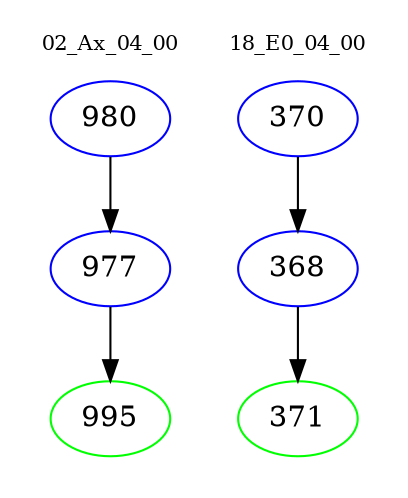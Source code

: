 digraph{
subgraph cluster_0 {
color = white
label = "02_Ax_04_00";
fontsize=10;
T0_980 [label="980", color="blue"]
T0_980 -> T0_977 [color="black"]
T0_977 [label="977", color="blue"]
T0_977 -> T0_995 [color="black"]
T0_995 [label="995", color="green"]
}
subgraph cluster_1 {
color = white
label = "18_E0_04_00";
fontsize=10;
T1_370 [label="370", color="blue"]
T1_370 -> T1_368 [color="black"]
T1_368 [label="368", color="blue"]
T1_368 -> T1_371 [color="black"]
T1_371 [label="371", color="green"]
}
}
